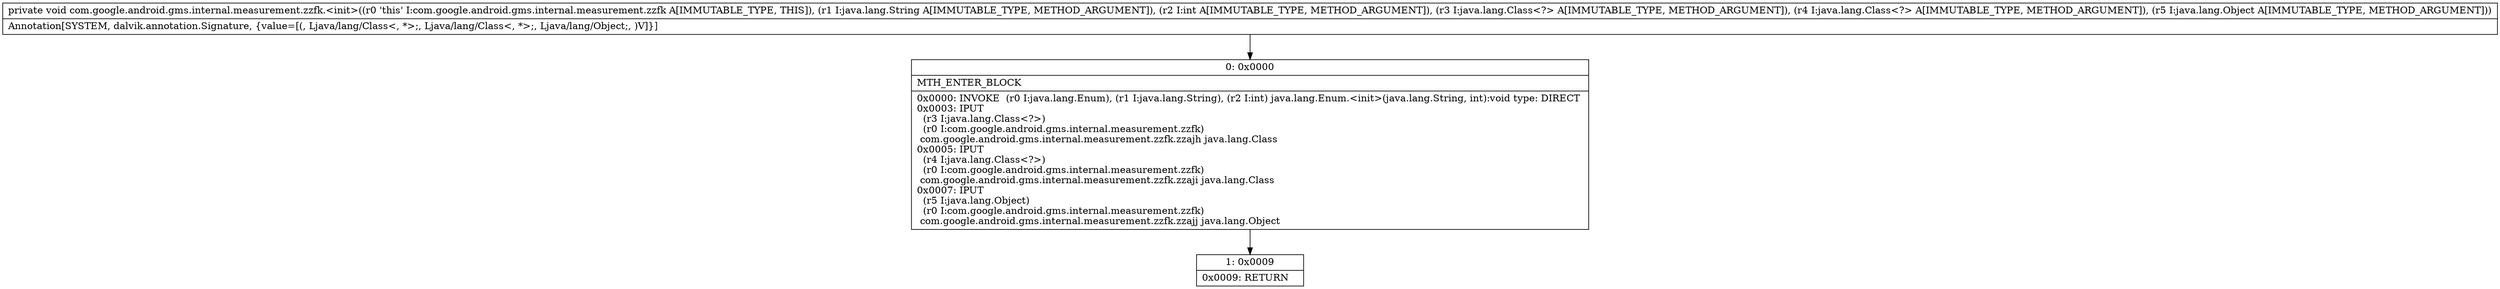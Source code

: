 digraph "CFG forcom.google.android.gms.internal.measurement.zzfk.\<init\>(Ljava\/lang\/String;ILjava\/lang\/Class;Ljava\/lang\/Class;Ljava\/lang\/Object;)V" {
Node_0 [shape=record,label="{0\:\ 0x0000|MTH_ENTER_BLOCK\l|0x0000: INVOKE  (r0 I:java.lang.Enum), (r1 I:java.lang.String), (r2 I:int) java.lang.Enum.\<init\>(java.lang.String, int):void type: DIRECT \l0x0003: IPUT  \l  (r3 I:java.lang.Class\<?\>)\l  (r0 I:com.google.android.gms.internal.measurement.zzfk)\l com.google.android.gms.internal.measurement.zzfk.zzajh java.lang.Class \l0x0005: IPUT  \l  (r4 I:java.lang.Class\<?\>)\l  (r0 I:com.google.android.gms.internal.measurement.zzfk)\l com.google.android.gms.internal.measurement.zzfk.zzaji java.lang.Class \l0x0007: IPUT  \l  (r5 I:java.lang.Object)\l  (r0 I:com.google.android.gms.internal.measurement.zzfk)\l com.google.android.gms.internal.measurement.zzfk.zzajj java.lang.Object \l}"];
Node_1 [shape=record,label="{1\:\ 0x0009|0x0009: RETURN   \l}"];
MethodNode[shape=record,label="{private void com.google.android.gms.internal.measurement.zzfk.\<init\>((r0 'this' I:com.google.android.gms.internal.measurement.zzfk A[IMMUTABLE_TYPE, THIS]), (r1 I:java.lang.String A[IMMUTABLE_TYPE, METHOD_ARGUMENT]), (r2 I:int A[IMMUTABLE_TYPE, METHOD_ARGUMENT]), (r3 I:java.lang.Class\<?\> A[IMMUTABLE_TYPE, METHOD_ARGUMENT]), (r4 I:java.lang.Class\<?\> A[IMMUTABLE_TYPE, METHOD_ARGUMENT]), (r5 I:java.lang.Object A[IMMUTABLE_TYPE, METHOD_ARGUMENT]))  | Annotation[SYSTEM, dalvik.annotation.Signature, \{value=[(, Ljava\/lang\/Class\<, *\>;, Ljava\/lang\/Class\<, *\>;, Ljava\/lang\/Object;, )V]\}]\l}"];
MethodNode -> Node_0;
Node_0 -> Node_1;
}

